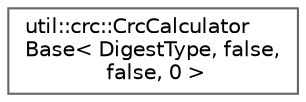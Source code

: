 digraph "Graphical Class Hierarchy"
{
 // LATEX_PDF_SIZE
  bgcolor="transparent";
  edge [fontname=Helvetica,fontsize=10,labelfontname=Helvetica,labelfontsize=10];
  node [fontname=Helvetica,fontsize=10,shape=box,height=0.2,width=0.4];
  rankdir="LR";
  Node0 [id="Node000000",label="util::crc::CrcCalculator\lBase\< DigestType, false,\l false, 0 \>",height=0.2,width=0.4,color="grey40", fillcolor="white", style="filled",URL="$d3/d6e/structutil_1_1crc_1_1CrcCalculatorBase.html",tooltip=" "];
}

